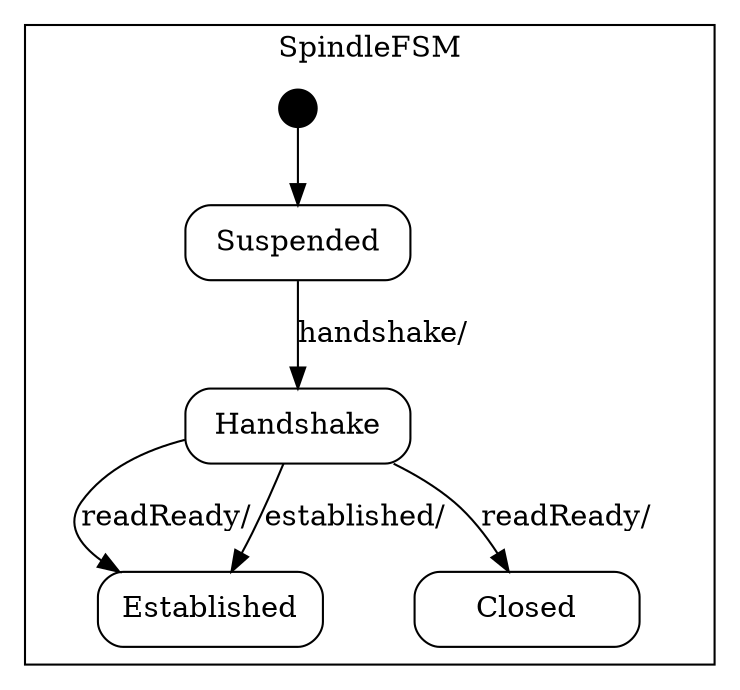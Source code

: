 digraph Spindle {

    node
        [shape=Mrecord width=1.5];

    subgraph cluster_SpindleFSM {

        label="SpindleFSM";

        //
        // States (Nodes)
        //

        "SpindleFSM::Suspended"
            [label="{Suspended}"];

        "SpindleFSM::Established"
            [label="{Established}"];

        "SpindleFSM::Handshake"
            [label="{Handshake}"];

        "SpindleFSM::Closed"
            [label="{Closed}"];

        "%start"
            [label="" shape=circle style=filled fillcolor=black width=0.25];

        //
        // Transitions (Edges)
        //

        "SpindleFSM::Suspended" -> "SpindleFSM::Handshake"
            [label="handshake/\l"];

        "SpindleFSM::Handshake" -> "SpindleFSM::Closed"
            [label="readReady/\l"];

        "SpindleFSM::Handshake" -> "SpindleFSM::Established"
            [label="readReady/\l"];

        "SpindleFSM::Handshake" -> "SpindleFSM::Established"
            [label="established/\l"];

        "%start" -> "SpindleFSM::Suspended"
    }

}
